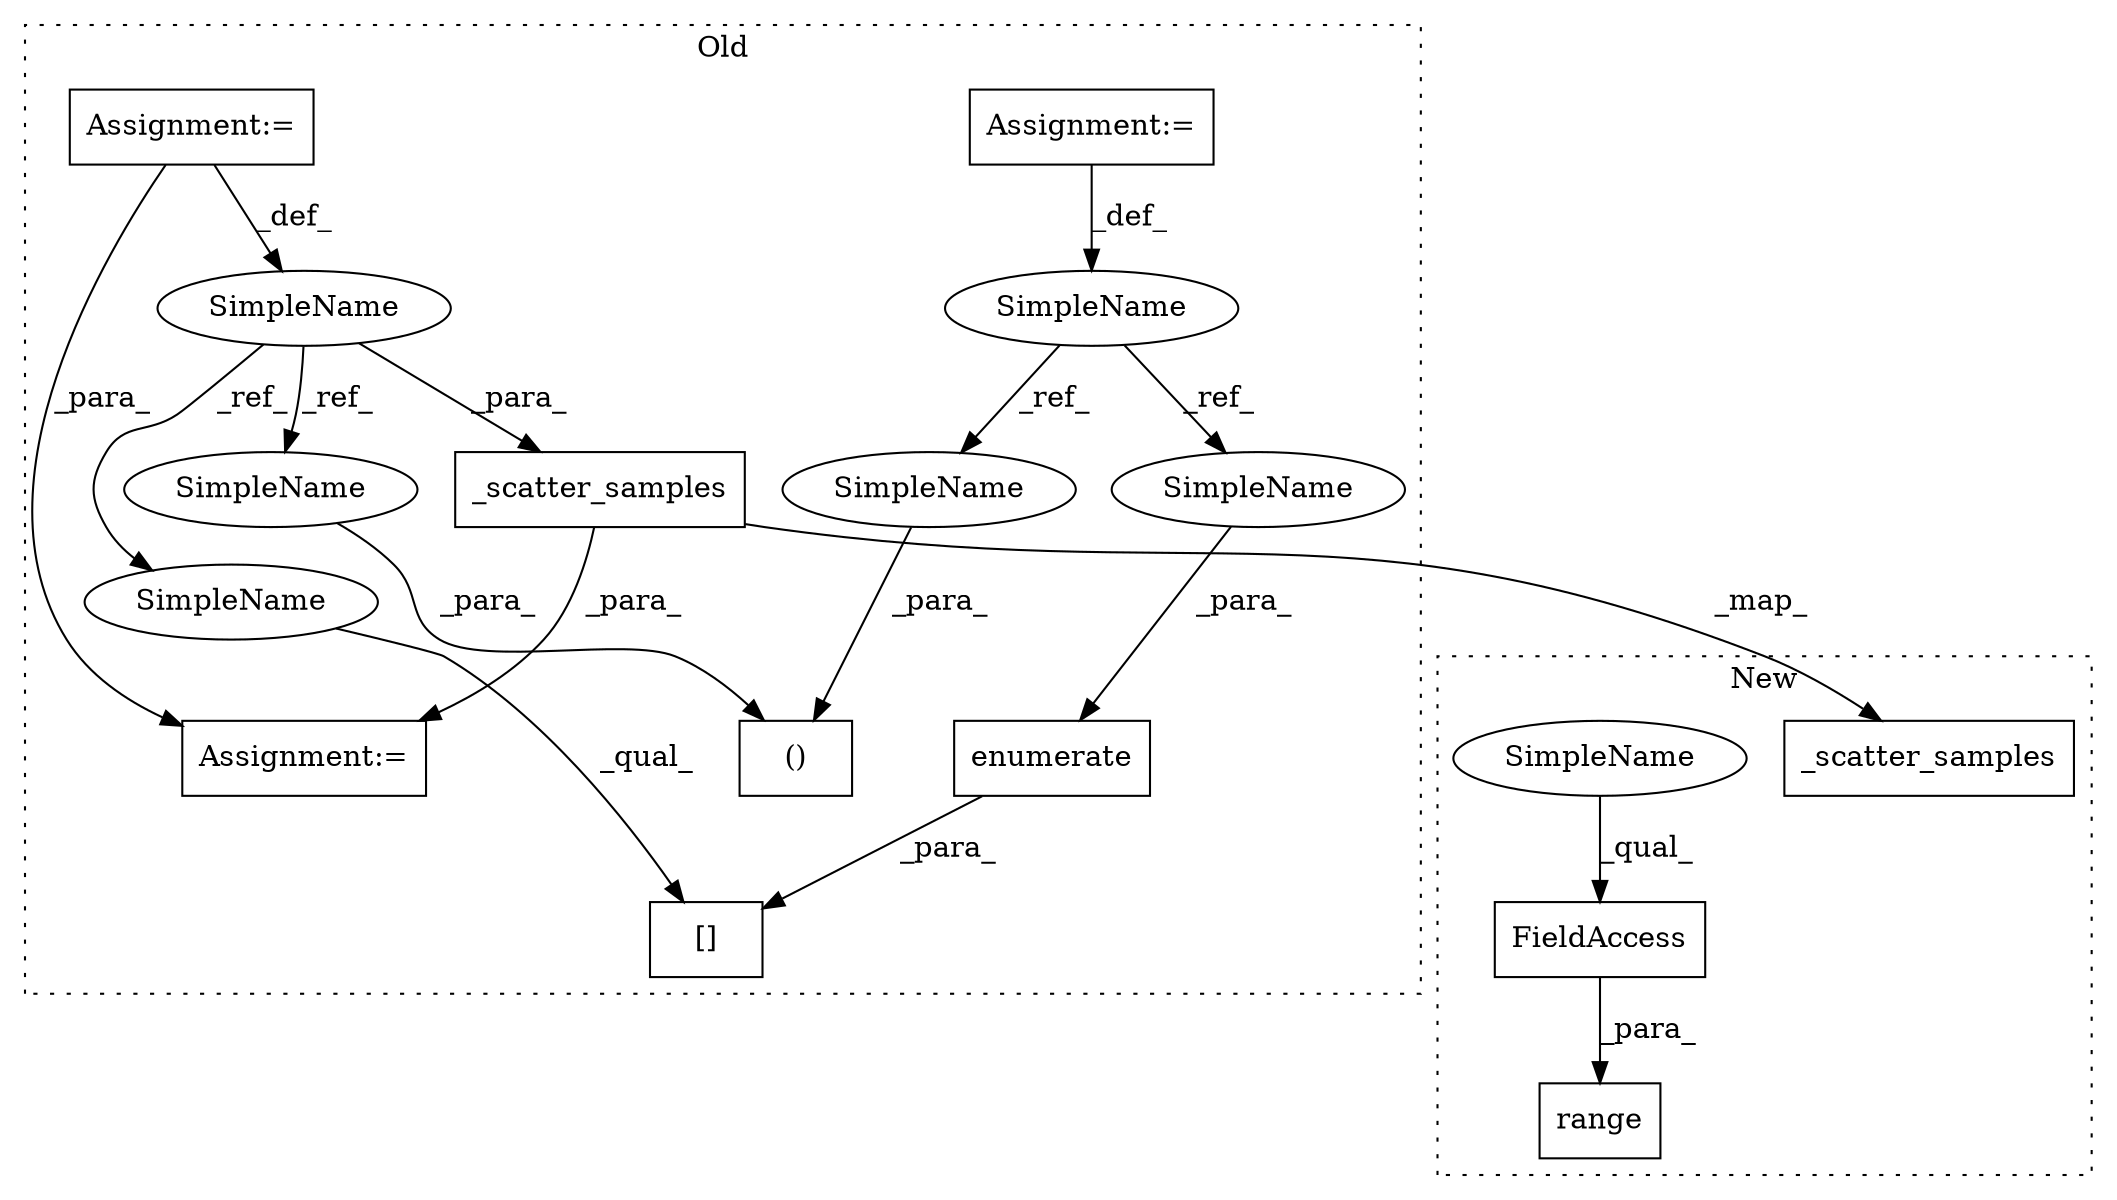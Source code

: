 digraph G {
subgraph cluster0 {
1 [label="_scatter_samples" a="32" s="6676,6705" l="17,1" shape="box"];
4 [label="SimpleName" a="42" s="6620" l="7" shape="ellipse"];
5 [label="[]" a="2" s="6803,6815" l="8,1" shape="box"];
6 [label="()" a="106" s="6638" l="31" shape="box"];
8 [label="enumerate" a="32" s="6915,6936" l="10,1" shape="box"];
9 [label="SimpleName" a="42" s="6573" l="11" shape="ellipse"];
10 [label="Assignment:=" a="7" s="6669" l="2" shape="box"];
11 [label="Assignment:=" a="7" s="6573" l="11" shape="box"];
12 [label="Assignment:=" a="7" s="6620" l="7" shape="box"];
14 [label="SimpleName" a="42" s="6803" l="7" shape="ellipse"];
15 [label="SimpleName" a="42" s="6638" l="7" shape="ellipse"];
16 [label="SimpleName" a="42" s="6925" l="11" shape="ellipse"];
17 [label="SimpleName" a="42" s="6658" l="11" shape="ellipse"];
label = "Old";
style="dotted";
}
subgraph cluster1 {
2 [label="_scatter_samples" a="32" s="6429,6458" l="17,1" shape="box"];
3 [label="FieldAccess" a="22" s="6640" l="17" shape="box"];
7 [label="range" a="32" s="6634,6657" l="6,1" shape="box"];
13 [label="SimpleName" a="42" s="6640" l="4" shape="ellipse"];
label = "New";
style="dotted";
}
1 -> 2 [label="_map_"];
1 -> 10 [label="_para_"];
3 -> 7 [label="_para_"];
4 -> 15 [label="_ref_"];
4 -> 1 [label="_para_"];
4 -> 14 [label="_ref_"];
8 -> 5 [label="_para_"];
9 -> 16 [label="_ref_"];
9 -> 17 [label="_ref_"];
11 -> 9 [label="_def_"];
12 -> 10 [label="_para_"];
12 -> 4 [label="_def_"];
13 -> 3 [label="_qual_"];
14 -> 5 [label="_qual_"];
15 -> 6 [label="_para_"];
16 -> 8 [label="_para_"];
17 -> 6 [label="_para_"];
}